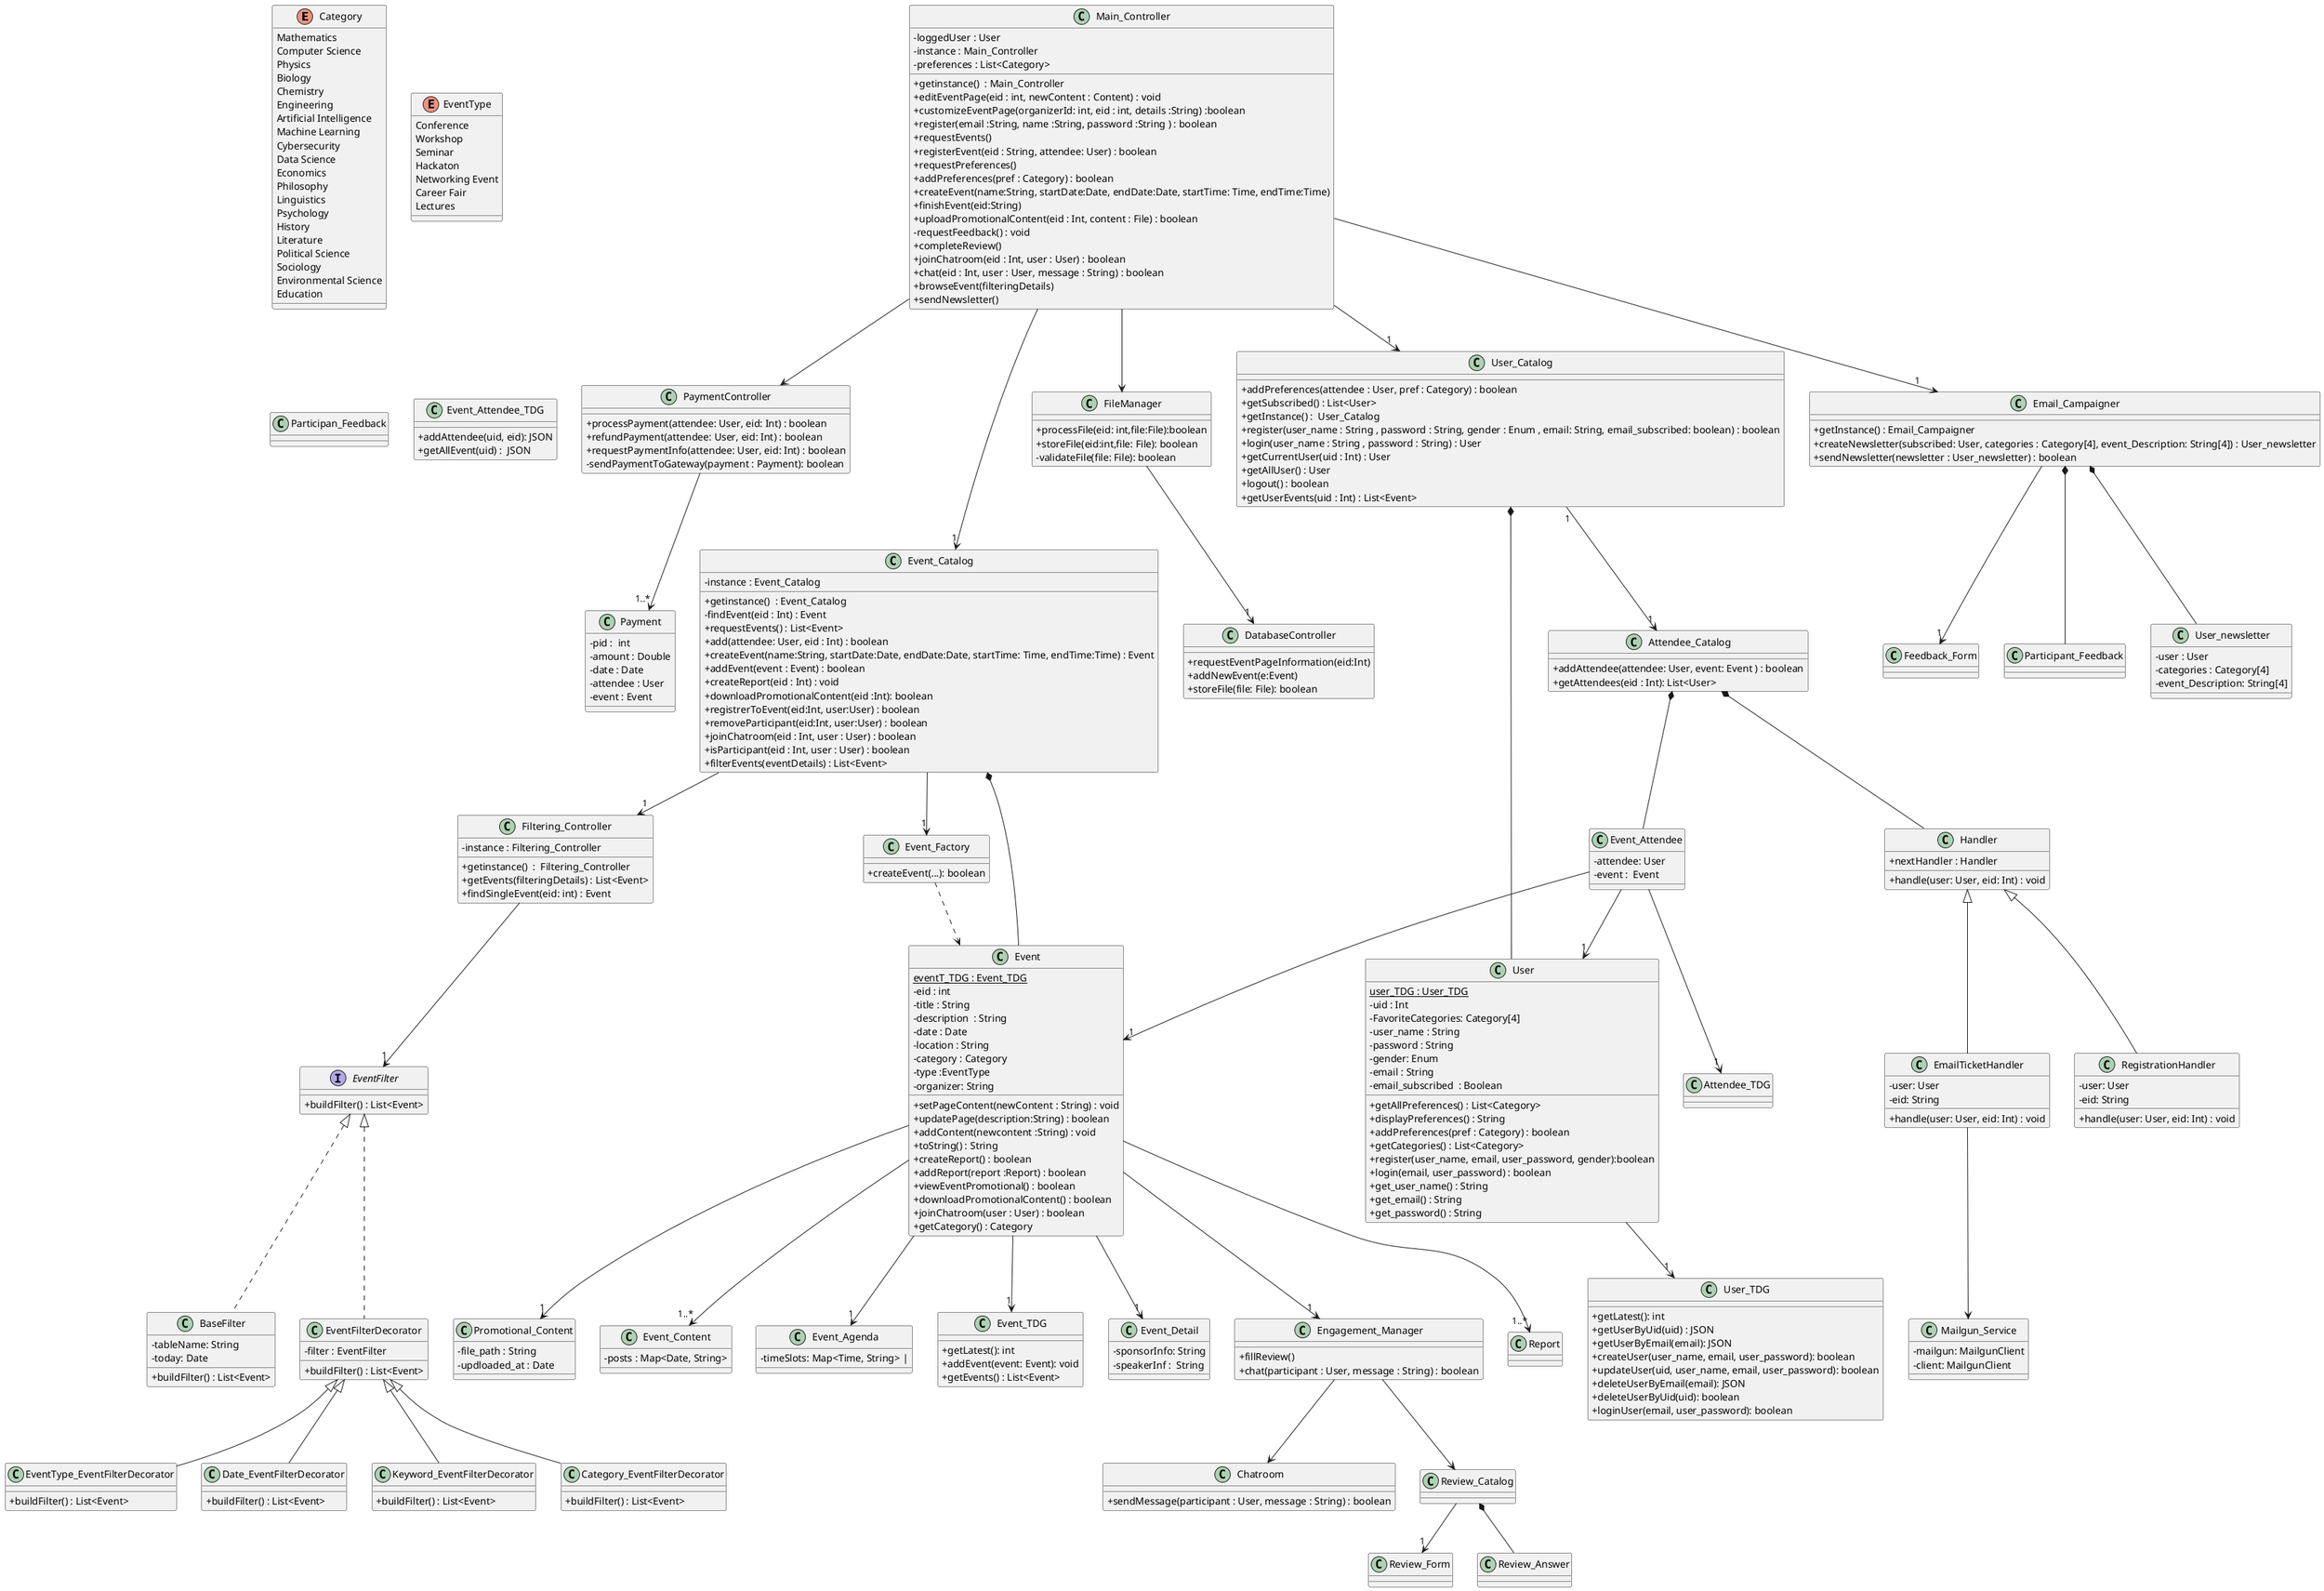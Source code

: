@startuml
skinparam classAttributeIconSize 0
enum Category {
   Mathematics
    Computer Science
    Physics
    Biology
    Chemistry
    Engineering
    Artificial Intelligence
    Machine Learning
    Cybersecurity
    Data Science
    Economics
    Philosophy
    Linguistics
    Psychology
    History
    Literature
    Political Science
    Sociology
    Environmental Science
    Education
}
enum EventType {
    Conference
    Workshop
    Seminar
    Hackaton
    Networking Event
    Career Fair
    Lectures
}



class Main_Controller{

- loggedUser : User
- instance : Main_Controller
- preferences : List<Category>
+ getinstance()  : Main_Controller
 +editEventPage(eid : int, newContent : Content) : void
 +customizeEventPage(organizerId: int, eid : int, details :String) :boolean
 +register(email :String, name :String, password :String ) : boolean
 +requestEvents()
 +registerEvent(eid : String, attendee: User) : boolean
 +requestPreferences()
 +addPreferences(pref : Category) : boolean
 +createEvent(name:String, startDate:Date, endDate:Date, startTime: Time, endTime:Time)
 +finishEvent(eid:String)
 +uploadPromotionalContent(eid : Int, content : File) : boolean
 -requestFeedback() : void
 +completeReview()
 +joinChatroom(eid : Int, user : User) : boolean
 +chat(eid : Int, user : User, message : String) : boolean
 +browseEvent(filteringDetails)
 +sendNewsletter()
}
class PaymentController{
    +processPayment(attendee: User, eid: Int) : boolean
    +refundPayment(attendee: User, eid: Int) : boolean
    +requestPaymentInfo(attendee: User, eid: Int) : boolean
   -sendPaymentToGateway(payment : Payment): boolean
}
class Payment{
    - pid :  int
    - amount : Double
    - date : Date
    - attendee : User
    - event : Event
}


class Promotional_Content{
    - file_path : String
    - updloaded_at : Date
}
class FileManager{
    +processFile(eid: int,file:File):boolean
    +storeFile(eid:int,file: File): boolean
    -validateFile(file: File): boolean
}
class DatabaseController{
    +requestEventPageInformation(eid:Int)
    +addNewEvent(e:Event)
    +storeFile(file: File): boolean
}

class Event_Content{
    - posts : Map<Date, String>
}
class Event_Agenda{
    - timeSlots: Map<Time, String> |
}
class Filtering_Controller{
    - instance : Filtering_Controller
    + getinstance()  :  Filtering_Controller
    +getEvents(filteringDetails) : List<Event>
    +findSingleEvent(eid: int) : Event
}

interface EventFilter{
    +buildFilter() : List<Event>
}
class BaseFilter{
    -tableName: String
    -today: Date
    +buildFilter() : List<Event>  
}

class EventFilterDecorator{
    -filter : EventFilter
    +buildFilter() : List<Event>
}
class Keyword_EventFilterDecorator{
      +buildFilter() : List<Event>
}
class Category_EventFilterDecorator{
      +buildFilter() : List<Event>
     }
class EventType_EventFilterDecorator{
      +buildFilter() : List<Event>
    }
class Date_EventFilterDecorator{
      +buildFilter() : List<Event>
    }


class User_Catalog{
    +addPreferences(attendee : User, pref : Category) : boolean
    +getSubscribed() : List<User>
    +getInstance() :  User_Catalog
    +register(user_name : String , password : String, gender : Enum , email: String, email_subscribed: boolean) : boolean
  	+login(user_name : String , password : String) : User
  	+getCurrentUser(uid : Int) : User
  	+getAllUser() : User
  	+logout() : boolean
  	+getUserEvents(uid : Int) : List<Event> 

}
class User {
    {static} user_TDG : User_TDG
     - uid : Int
    - FavoriteCategories: Category[4]
    - user_name : String
    - password : String
    - gender: Enum 
    - email : String
    - email_subscribed  : Boolean
    +getAllPreferences() : List<Category>
    +displayPreferences() : String
    +addPreferences(pref : Category) : boolean
    +getCategories() : List<Category>
    +register(user_name, email, user_password, gender):boolean
 	+login(email, user_password) : boolean
 	+get_user_name() : String
  	+get_email() : String
 	+get_password() : String

}
class User_TDG{
     + getLatest(): int
 	 +getUserByUid(uid) : JSON
 	 +getUserByEmail(email): JSON
 	 +createUser(user_name, email, user_password): boolean
	 +updateUser(uid, user_name, email, user_password): boolean
	 +deleteUserByEmail(email): JSON
	 +deleteUserByUid(uid): boolean
	 +loginUser(email, user_password): boolean

}

class Email_Campaigner{
    +getInstance() : Email_Campaigner
    +createNewsletter(subscribed: User, categories : Category[4], event_Description: String[4]) : User_newsletter
    +sendNewsletter(newsletter : User_newsletter) : boolean
}


class User_newsletter{
    - user : User
    - categories : Category[4]
    - event_Description: String[4]

}
class Participan_Feedback{

}
class Feedback_Form{

}


class Event_Catalog {
- instance : Event_Catalog
+ getinstance()  : Event_Catalog
- findEvent(eid : Int) : Event
+requestEvents() : List<Event>
+add(attendee: User, eid : Int) : boolean
+createEvent(name:String, startDate:Date, endDate:Date, startTime: Time, endTime:Time) : Event
+addEvent(event : Event) : boolean
+createReport(eid : Int) : void
+downloadPromotionalContent(eid :Int): boolean
+registrerToEvent(eid:Int, user:User) : boolean
+removeParticipant(eid:Int, user:User) : boolean
+joinChatroom(eid : Int, user : User) : boolean
+isParticipant(eid : Int, user : User) : boolean
+filterEvents(eventDetails) : List<Event>
}

class Event {
{static} eventT_TDG : Event_TDG
- eid : int
- title : String
- description  : String 
- date : Date
- location : String
- category : Category
- type :EventType
- organizer: String
+setPageContent(newContent : String) : void
+updatePage(description:String) : boolean
+addContent(newcontent :String) : void
+toString() : String
+createReport() : boolean
+addReport(report :Report) : boolean
+viewEventPromotional() : boolean
+downloadPromotionalContent() : boolean
+joinChatroom(user : User) : boolean 
+getCategory() : Category
}

class Event_TDG{
    + getLatest(): int
     + addEvent(event: Event): void
     + getEvents() : List<Event>

}
class Event_Factory{
     + createEvent(...): boolean
}

class Attendee_Catalog{
    +addAttendee(attendee: User, event: Event ) : boolean
  	+getAttendees(eid : Int): List<User>

}
class Handler {
    + nextHandler : Handler
    + handle(user: User, eid: Int) : void
}
class EmailTicketHandler {
    -user: User
  	-eid: String
    + handle(user: User, eid: Int) : void
}
class RegistrationHandler {
    -user: User
  	-eid: String
    + handle(user: User, eid: Int) : void
}

class Event_Attendee{
    - attendee: User
    - event :  Event
}
class Event_Attendee_TDG{
    +addAttendee(uid, eid): JSON
 	+getAllEvent(uid) :  JSON

}



class Event_Detail{
    - sponsorInfo: String
    - speakerInf :  String
}


class Engagement_Manager {
+fillReview()
+chat(participant : User, message : String) : boolean
}

class Chatroom{
+sendMessage(participant : User, message : String) : boolean
}

class Report{

}
class Review_Form{

}
class Review_Answer{

}
class Review_Catalog{

}
class Mailgun_Service{
    -mailgun: MailgunClient
  	-client: MailgunClient

}

'Promotion
Main_Controller  -->"1"User_Catalog
Main_Controller  -->"1"Event_Catalog
Main_Controller  -->"1"Email_Campaigner
Email_Campaigner *-- User_newsletter
'users
User_Catalog *-- User
User-->"1"User_TDG

'Event
Event_Catalog *-- Event
Event_Catalog -->"1"Event_Factory
Event_Factory ..>Event
Event -->"1"Event_Agenda
Event -->"1"Event_TDG
Event -->"1"Event_Detail
Event -->"1..*"Event_Content
Email_Campaigner *-- Participant_Feedback
Email_Campaigner -->"1"Feedback_Form

'Engagement and Networking
Event_Catalog -->"1"Filtering_Controller
Filtering_Controller -->"1"EventFilter
EventFilter <|.. BaseFilter
EventFilter <|.. EventFilterDecorator
EventFilterDecorator <|-- Keyword_EventFilterDecorator
EventFilterDecorator <|-- Category_EventFilterDecorator
EventFilterDecorator <|-- EventType_EventFilterDecorator
EventFilterDecorator <|-- Date_EventFilterDecorator

'attendees and events' 
Event_Attendee-->"1"User
Event_Attendee-->"1"Event
User_Catalog"1"-->"1"Attendee_Catalog
Attendee_Catalog *-- Event_Attendee
Attendee_Catalog *-- Handler
Handler <|-- EmailTicketHandler
Handler <|-- RegistrationHandler 
EmailTicketHandler --> Mailgun_Service
Event_Attendee -->"1"Attendee_TDG 
Event -->"1"Engagement_Manager
Engagement_Manager -->Chatroom
Engagement_Manager -->Review_Catalog
Review_Catalog *-- Review_Answer
Review_Catalog -->"1"Review_Form
'Ressource management
Main_Controller -->FileManager
FileManager -->"1"DatabaseController
Event -->"1"Promotional_Content
'reporting
Event -->"1..*"Report
'payment management
Main_Controller -->PaymentController
PaymentController -->"1..*"Payment
@enduml
